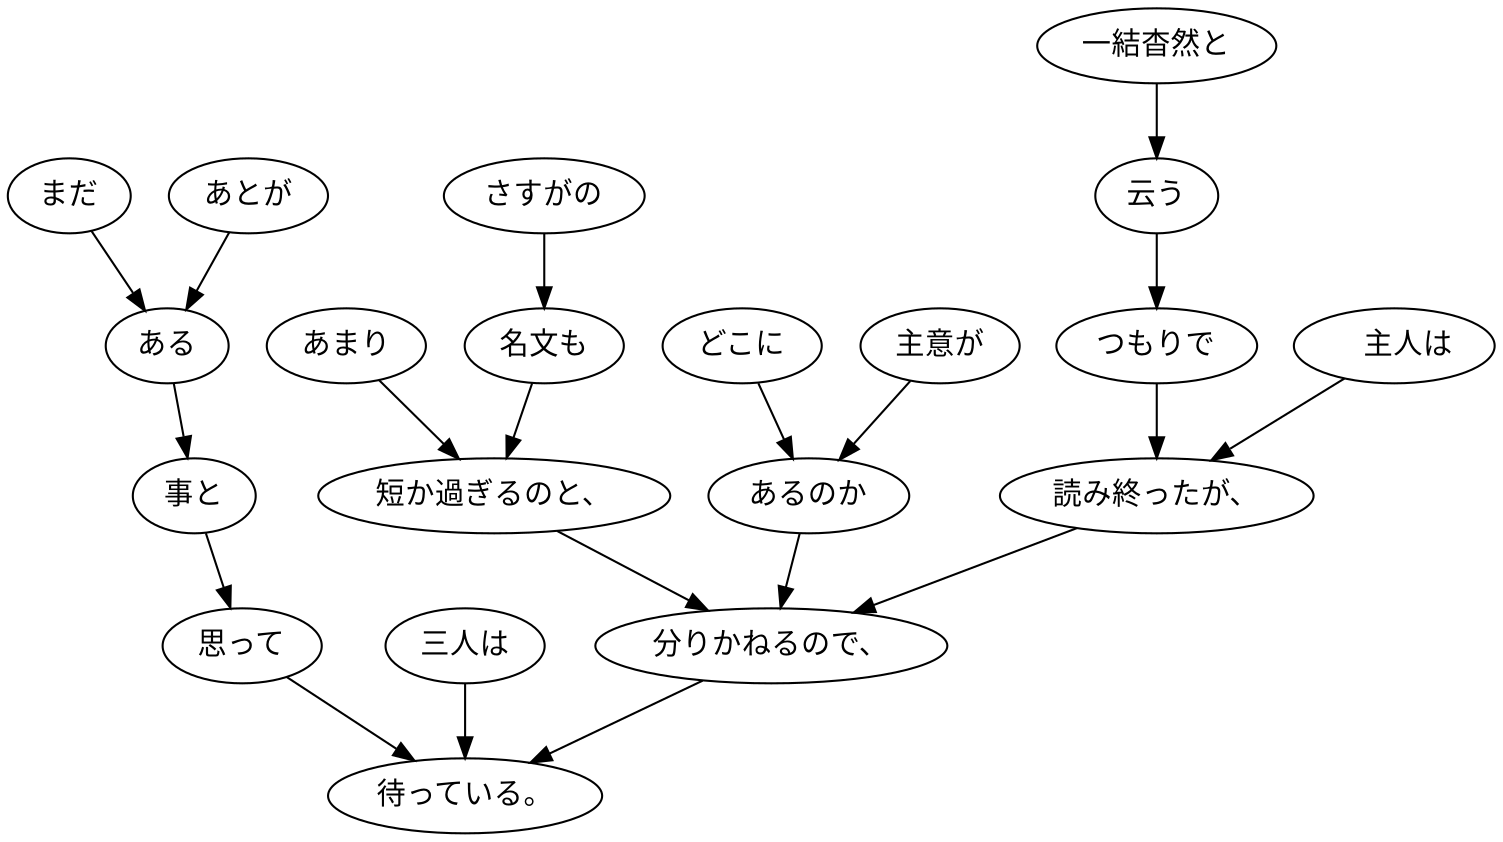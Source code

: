 digraph graph3876 {
	node0 [label="　主人は"];
	node1 [label="一結杳然と"];
	node2 [label="云う"];
	node3 [label="つもりで"];
	node4 [label="読み終ったが、"];
	node5 [label="さすがの"];
	node6 [label="名文も"];
	node7 [label="あまり"];
	node8 [label="短か過ぎるのと、"];
	node9 [label="主意が"];
	node10 [label="どこに"];
	node11 [label="あるのか"];
	node12 [label="分りかねるので、"];
	node13 [label="三人は"];
	node14 [label="まだ"];
	node15 [label="あとが"];
	node16 [label="ある"];
	node17 [label="事と"];
	node18 [label="思って"];
	node19 [label="待っている。"];
	node0 -> node4;
	node1 -> node2;
	node2 -> node3;
	node3 -> node4;
	node4 -> node12;
	node5 -> node6;
	node6 -> node8;
	node7 -> node8;
	node8 -> node12;
	node9 -> node11;
	node10 -> node11;
	node11 -> node12;
	node12 -> node19;
	node13 -> node19;
	node14 -> node16;
	node15 -> node16;
	node16 -> node17;
	node17 -> node18;
	node18 -> node19;
}
